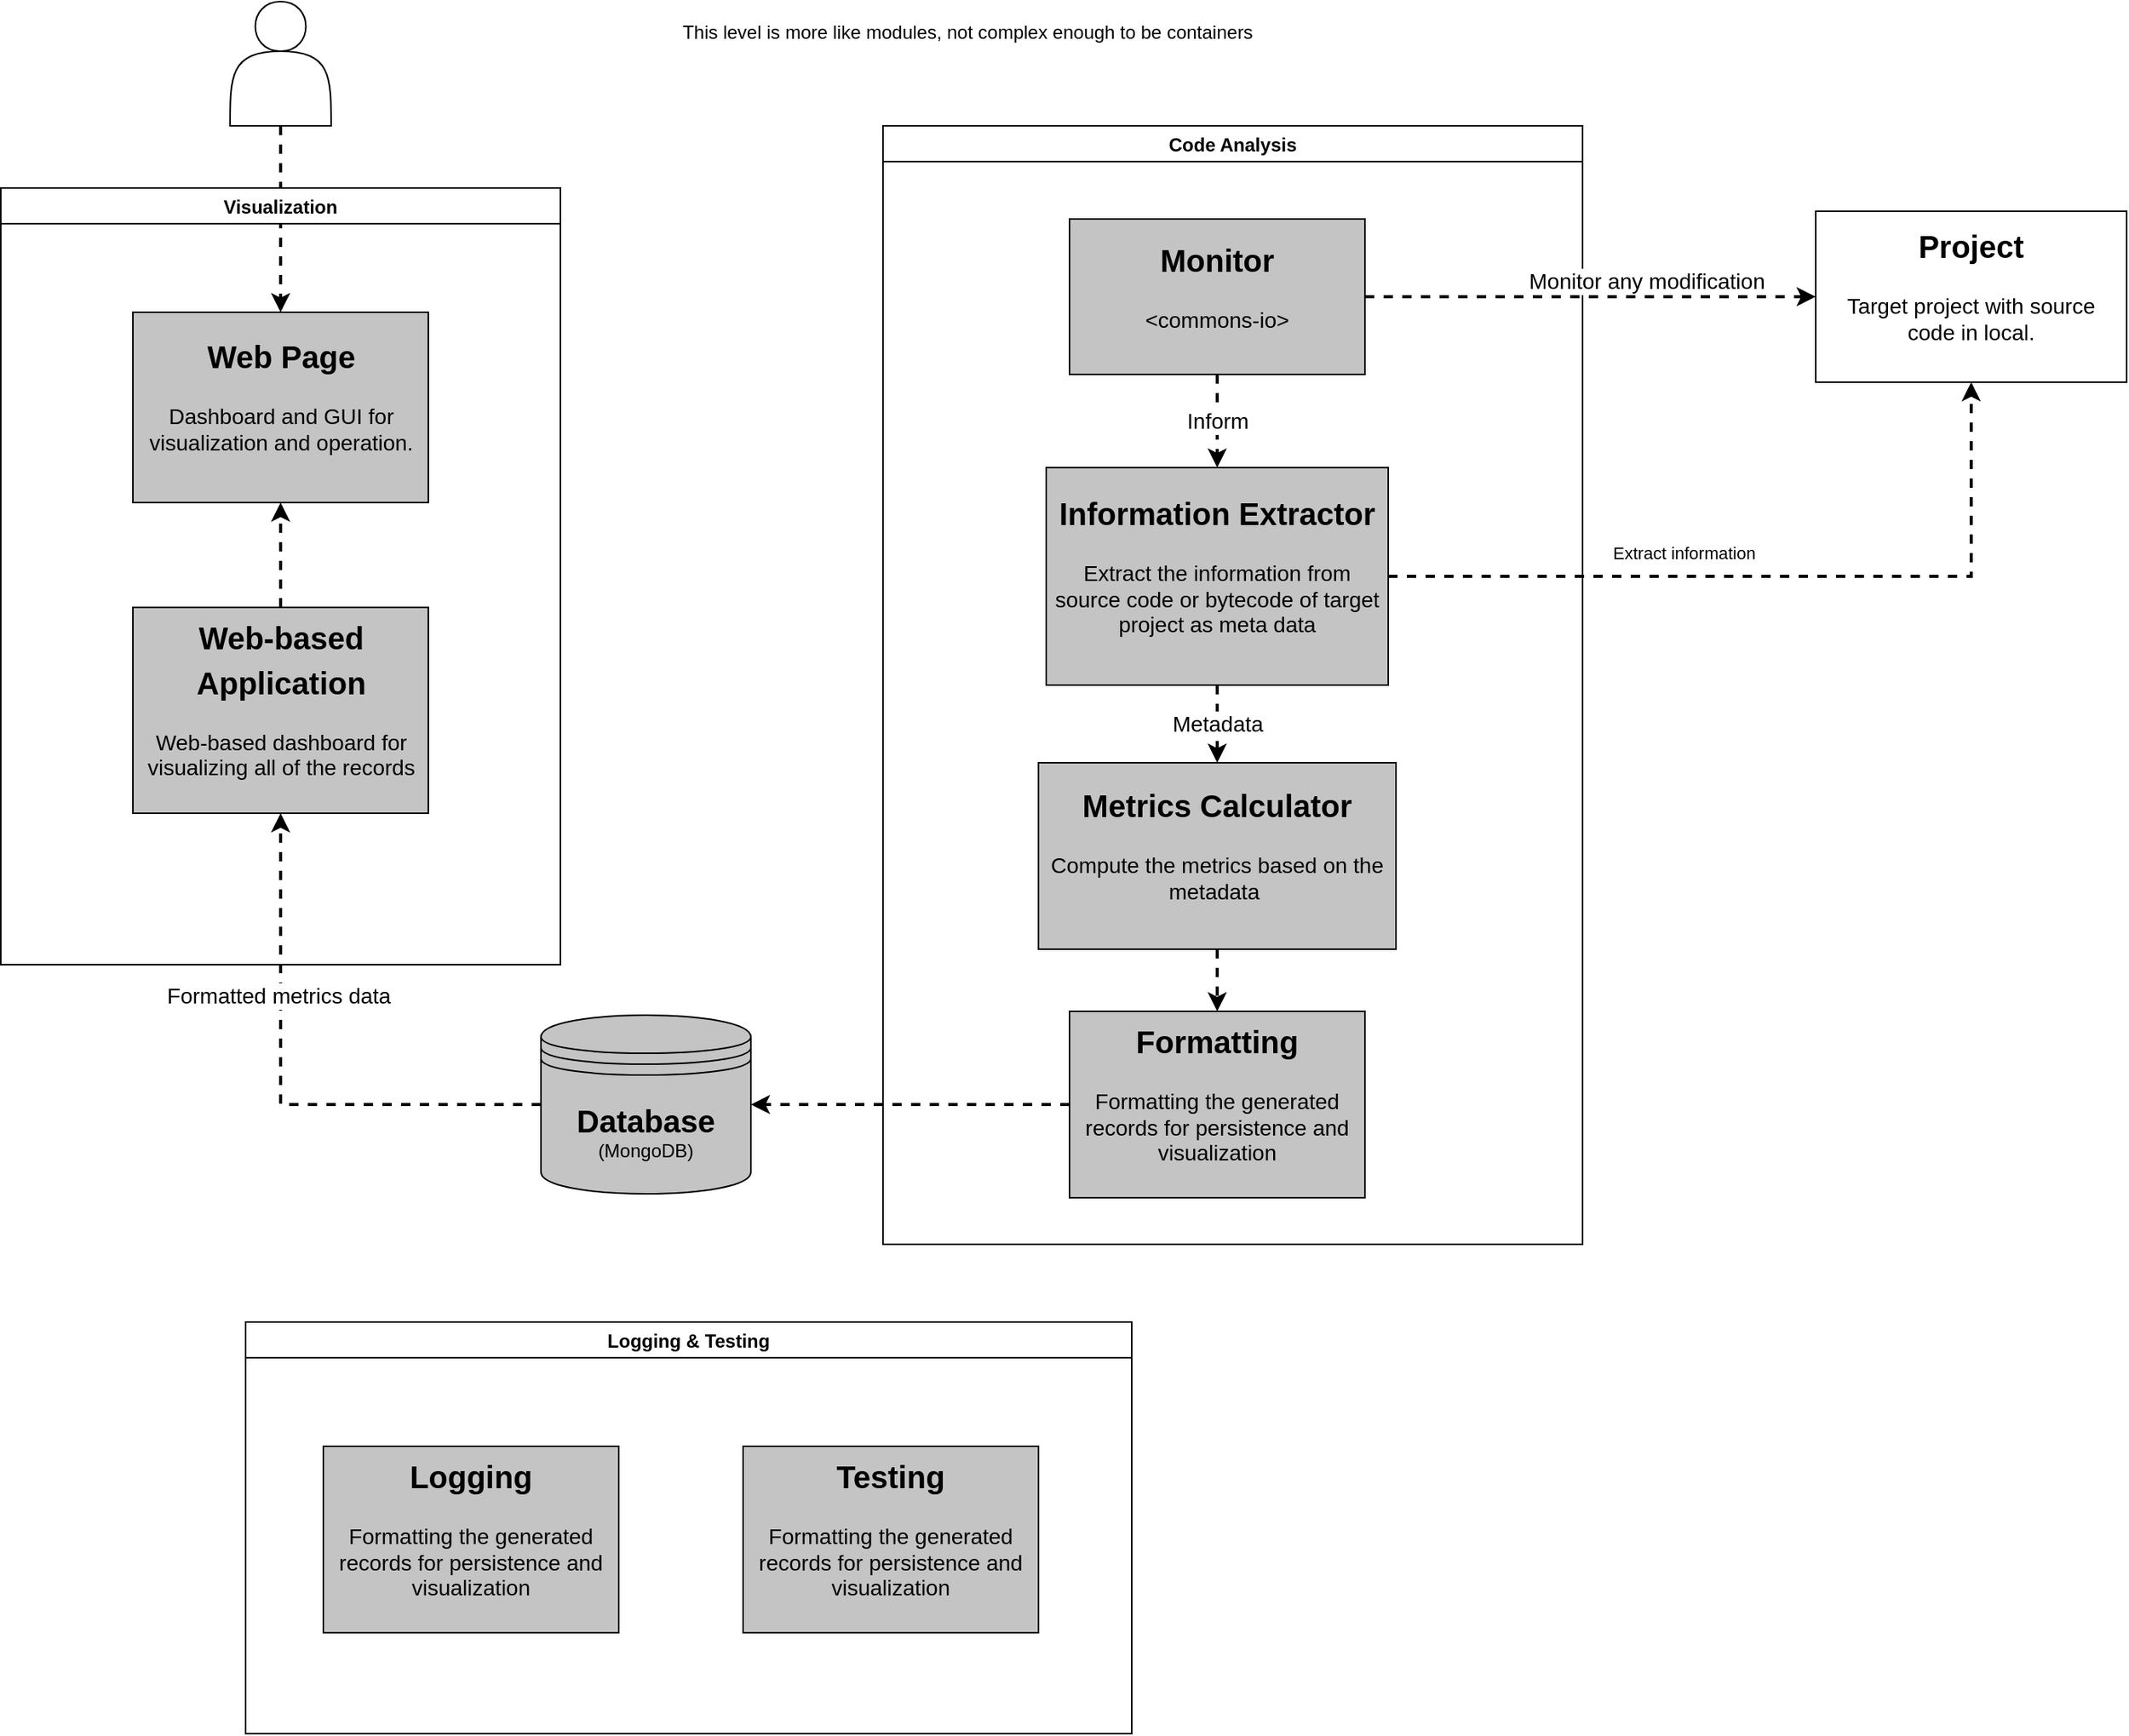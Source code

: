 <mxfile version="13.0.2" type="github">
  <diagram id="Yl78ND9KsOKY8eJn1o49" name="Page-1">
    <mxGraphModel dx="2235" dy="1012" grid="1" gridSize="10" guides="1" tooltips="1" connect="1" arrows="1" fold="1" page="1" pageScale="1" pageWidth="827" pageHeight="1169" math="0" shadow="0">
      <root>
        <mxCell id="0" />
        <mxCell id="1" parent="0" />
        <mxCell id="TgJzeR70lB42lgEgy3rk-53" style="rounded=0;orthogonalLoop=1;jettySize=auto;html=1;exitX=0.5;exitY=1;exitDx=0;exitDy=0;entryX=0.5;entryY=0;entryDx=0;entryDy=0;dashed=1;strokeWidth=2;horizontal=1;" edge="1" parent="1" source="TgJzeR70lB42lgEgy3rk-4" target="TgJzeR70lB42lgEgy3rk-26">
          <mxGeometry relative="1" as="geometry" />
        </mxCell>
        <mxCell id="TgJzeR70lB42lgEgy3rk-4" value="" style="shape=actor;whiteSpace=wrap;html=1;strokeColor=#000000;horizontal=1;" vertex="1" parent="1">
          <mxGeometry x="130" y="20" width="65" height="80" as="geometry" />
        </mxCell>
        <mxCell id="TgJzeR70lB42lgEgy3rk-12" value="&lt;h1&gt;&lt;font style=&quot;font-size: 20px&quot;&gt;Project&lt;/font&gt;&lt;/h1&gt;&lt;p&gt;&lt;font style=&quot;font-size: 14px&quot;&gt;Target project with source code in local.&lt;/font&gt;&lt;/p&gt;" style="text;html=1;strokeColor=#000000;fillColor=#ffffff;spacing=5;spacingTop=-20;whiteSpace=wrap;overflow=hidden;rounded=0;verticalAlign=middle;horizontal=1;align=center;labelPosition=center;verticalLabelPosition=middle;" vertex="1" parent="1">
          <mxGeometry x="1150" y="155" width="200" height="110" as="geometry" />
        </mxCell>
        <mxCell id="TgJzeR70lB42lgEgy3rk-29" style="edgeStyle=orthogonalEdgeStyle;rounded=0;orthogonalLoop=1;jettySize=auto;html=1;entryX=0.5;entryY=1;entryDx=0;entryDy=0;dashed=1;strokeWidth=2;horizontal=1;" edge="1" parent="1" source="TgJzeR70lB42lgEgy3rk-15" target="TgJzeR70lB42lgEgy3rk-10">
          <mxGeometry relative="1" as="geometry" />
        </mxCell>
        <mxCell id="TgJzeR70lB42lgEgy3rk-63" value="Formatted metrics data" style="edgeLabel;html=1;align=center;verticalAlign=middle;resizable=0;points=[];fontSize=14;" vertex="1" connectable="0" parent="TgJzeR70lB42lgEgy3rk-29">
          <mxGeometry x="-0.05" y="-70" relative="1" as="geometry">
            <mxPoint x="-72" y="-69" as="offset" />
          </mxGeometry>
        </mxCell>
        <mxCell id="TgJzeR70lB42lgEgy3rk-17" style="edgeStyle=none;rounded=0;orthogonalLoop=1;jettySize=auto;html=1;exitX=0.5;exitY=1;exitDx=0;exitDy=0;shadow=0;dashed=1;dashPattern=1 1;strokeWidth=1;fontSize=12;fontColor=#000000;horizontal=1;" edge="1" parent="1">
          <mxGeometry relative="1" as="geometry">
            <mxPoint x="440" y="540" as="sourcePoint" />
            <mxPoint x="440" y="540" as="targetPoint" />
          </mxGeometry>
        </mxCell>
        <mxCell id="TgJzeR70lB42lgEgy3rk-18" style="edgeStyle=none;rounded=0;orthogonalLoop=1;jettySize=auto;html=1;exitX=0.5;exitY=1;exitDx=0;exitDy=0;shadow=0;dashed=1;dashPattern=1 1;strokeWidth=1;fontSize=12;fontColor=#000000;horizontal=1;" edge="1" parent="1">
          <mxGeometry relative="1" as="geometry">
            <mxPoint x="440" y="540" as="sourcePoint" />
            <mxPoint x="440" y="540" as="targetPoint" />
          </mxGeometry>
        </mxCell>
        <mxCell id="TgJzeR70lB42lgEgy3rk-19" value="This level is more like modules, not complex enough to be containers" style="text;html=1;align=center;verticalAlign=middle;resizable=0;points=[];autosize=1;fontSize=12;fontColor=#000000;horizontal=1;" vertex="1" parent="1">
          <mxGeometry x="414" y="30" width="380" height="20" as="geometry" />
        </mxCell>
        <mxCell id="TgJzeR70lB42lgEgy3rk-20" value="Visualization" style="swimlane;horizontal=1;" vertex="1" parent="1">
          <mxGeometry x="-17.5" y="140" width="360" height="500" as="geometry" />
        </mxCell>
        <mxCell id="TgJzeR70lB42lgEgy3rk-60" style="edgeStyle=none;rounded=0;orthogonalLoop=1;jettySize=auto;html=1;exitX=0.5;exitY=0;exitDx=0;exitDy=0;entryX=0.5;entryY=1;entryDx=0;entryDy=0;dashed=1;strokeWidth=2;fontSize=14;" edge="1" parent="TgJzeR70lB42lgEgy3rk-20" source="TgJzeR70lB42lgEgy3rk-10" target="TgJzeR70lB42lgEgy3rk-26">
          <mxGeometry relative="1" as="geometry" />
        </mxCell>
        <mxCell id="TgJzeR70lB42lgEgy3rk-10" value="&lt;h1&gt;&lt;font style=&quot;font-size: 20px&quot;&gt;Web-based Application&lt;/font&gt;&lt;/h1&gt;&lt;p&gt;&lt;font style=&quot;font-size: 14px&quot;&gt;Web-based dashboard for visualizing all of the records&lt;/font&gt;&lt;/p&gt;" style="text;html=1;strokeColor=#000000;fillColor=#C4C4C4;spacing=5;spacingTop=-20;whiteSpace=wrap;overflow=hidden;rounded=0;verticalAlign=middle;horizontal=1;align=center;labelPosition=center;verticalLabelPosition=middle;shadow=0;" vertex="1" parent="TgJzeR70lB42lgEgy3rk-20">
          <mxGeometry x="85" y="270" width="190" height="132.5" as="geometry" />
        </mxCell>
        <mxCell id="TgJzeR70lB42lgEgy3rk-26" value="&lt;h1&gt;&lt;font style=&quot;font-size: 20px&quot;&gt;Web Page&lt;br&gt;&lt;/font&gt;&lt;/h1&gt;&lt;p&gt;&lt;font style=&quot;font-size: 14px&quot;&gt;Dashboard and GUI for visualization and operation.&lt;/font&gt;&lt;/p&gt;" style="text;html=1;strokeColor=#000000;fillColor=#C4C4C4;spacing=5;spacingTop=-20;whiteSpace=wrap;overflow=hidden;rounded=0;verticalAlign=middle;horizontal=1;align=center;labelPosition=center;verticalLabelPosition=middle;shadow=0;" vertex="1" parent="TgJzeR70lB42lgEgy3rk-20">
          <mxGeometry x="85" y="80" width="190" height="122.5" as="geometry" />
        </mxCell>
        <mxCell id="TgJzeR70lB42lgEgy3rk-21" value="Code Analysis" style="swimlane;horizontal=1;" vertex="1" parent="1">
          <mxGeometry x="550" y="100" width="450" height="720" as="geometry" />
        </mxCell>
        <mxCell id="TgJzeR70lB42lgEgy3rk-49" style="edgeStyle=orthogonalEdgeStyle;rounded=0;orthogonalLoop=1;jettySize=auto;html=1;exitX=0.5;exitY=1;exitDx=0;exitDy=0;entryX=0.5;entryY=0;entryDx=0;entryDy=0;dashed=1;strokeWidth=2;horizontal=1;" edge="1" parent="TgJzeR70lB42lgEgy3rk-21" source="TgJzeR70lB42lgEgy3rk-9" target="TgJzeR70lB42lgEgy3rk-16">
          <mxGeometry relative="1" as="geometry" />
        </mxCell>
        <mxCell id="TgJzeR70lB42lgEgy3rk-9" value="&lt;h1&gt;&lt;font style=&quot;font-size: 20px&quot;&gt;Metrics Calculator&lt;/font&gt;&lt;/h1&gt;&lt;p&gt;&lt;font style=&quot;font-size: 14px&quot;&gt;Compute the metrics based on the metadata&amp;nbsp;&lt;/font&gt;&lt;/p&gt;" style="text;html=1;strokeColor=#000000;fillColor=#C4C4C4;spacing=5;spacingTop=-20;whiteSpace=wrap;overflow=hidden;rounded=0;verticalAlign=middle;horizontal=1;align=center;labelPosition=center;verticalLabelPosition=middle;shadow=0;" vertex="1" parent="TgJzeR70lB42lgEgy3rk-21">
          <mxGeometry x="100" y="410" width="230" height="120" as="geometry" />
        </mxCell>
        <mxCell id="TgJzeR70lB42lgEgy3rk-16" value="&lt;h1&gt;&lt;font style=&quot;font-size: 20px&quot;&gt;Formatting&lt;/font&gt;&lt;/h1&gt;&lt;p&gt;&lt;font style=&quot;font-size: 14px&quot;&gt;Formatting the generated records for persistence and visualization&lt;/font&gt;&lt;/p&gt;" style="text;html=1;strokeColor=#000000;fillColor=#C4C4C4;spacing=5;spacingTop=-20;whiteSpace=wrap;overflow=hidden;rounded=0;verticalAlign=middle;horizontal=1;align=center;labelPosition=center;verticalLabelPosition=middle;shadow=0;" vertex="1" parent="TgJzeR70lB42lgEgy3rk-21">
          <mxGeometry x="120" y="570" width="190" height="120" as="geometry" />
        </mxCell>
        <mxCell id="TgJzeR70lB42lgEgy3rk-48" value="Metadata" style="edgeStyle=orthogonalEdgeStyle;rounded=0;orthogonalLoop=1;jettySize=auto;html=1;exitX=0.5;exitY=1;exitDx=0;exitDy=0;entryX=0.5;entryY=0;entryDx=0;entryDy=0;dashed=1;strokeWidth=2;horizontal=1;fontSize=14;" edge="1" parent="TgJzeR70lB42lgEgy3rk-21" source="TgJzeR70lB42lgEgy3rk-23" target="TgJzeR70lB42lgEgy3rk-9">
          <mxGeometry relative="1" as="geometry" />
        </mxCell>
        <mxCell id="TgJzeR70lB42lgEgy3rk-23" value="&lt;h1&gt;&lt;font style=&quot;font-size: 20px&quot;&gt;Information Extractor&lt;/font&gt;&lt;/h1&gt;&lt;p&gt;&lt;font style=&quot;font-size: 14px&quot;&gt;Extract the information from source code or bytecode of target project as meta data&lt;/font&gt;&lt;/p&gt;" style="text;html=1;strokeColor=#000000;fillColor=#C4C4C4;spacing=5;spacingTop=-20;whiteSpace=wrap;overflow=hidden;rounded=0;verticalAlign=middle;horizontal=1;align=center;labelPosition=center;verticalLabelPosition=middle;shadow=0;" vertex="1" parent="TgJzeR70lB42lgEgy3rk-21">
          <mxGeometry x="105" y="220" width="220" height="140" as="geometry" />
        </mxCell>
        <mxCell id="TgJzeR70lB42lgEgy3rk-43" value="Inform" style="edgeStyle=orthogonalEdgeStyle;rounded=0;orthogonalLoop=1;jettySize=auto;html=1;exitX=0.5;exitY=1;exitDx=0;exitDy=0;entryX=0.5;entryY=0;entryDx=0;entryDy=0;dashed=1;strokeWidth=2;horizontal=1;fontSize=14;" edge="1" parent="TgJzeR70lB42lgEgy3rk-21" source="TgJzeR70lB42lgEgy3rk-38" target="TgJzeR70lB42lgEgy3rk-23">
          <mxGeometry relative="1" as="geometry" />
        </mxCell>
        <mxCell id="TgJzeR70lB42lgEgy3rk-38" value="&lt;h1&gt;&lt;font style=&quot;font-size: 20px&quot;&gt;Monitor&lt;/font&gt;&lt;/h1&gt;&lt;p&gt;&lt;font style=&quot;font-size: 14px&quot;&gt;&amp;lt;commons-io&amp;gt;&lt;/font&gt;&lt;/p&gt;" style="text;html=1;strokeColor=#000000;fillColor=#C4C4C4;spacing=5;spacingTop=-20;whiteSpace=wrap;overflow=hidden;rounded=0;verticalAlign=middle;horizontal=1;align=center;labelPosition=center;verticalLabelPosition=middle;shadow=0;" vertex="1" parent="TgJzeR70lB42lgEgy3rk-21">
          <mxGeometry x="120" y="60" width="190" height="100" as="geometry" />
        </mxCell>
        <mxCell id="TgJzeR70lB42lgEgy3rk-22" value="Logging &amp; Testing" style="swimlane;horizontal=1;" vertex="1" parent="1">
          <mxGeometry x="140" y="870" width="570" height="265" as="geometry" />
        </mxCell>
        <mxCell id="TgJzeR70lB42lgEgy3rk-32" value="&lt;h1&gt;&lt;font style=&quot;font-size: 20px&quot;&gt;Logging&lt;/font&gt;&lt;/h1&gt;&lt;p&gt;&lt;font style=&quot;font-size: 14px&quot;&gt;Formatting the generated records for persistence and visualization&lt;/font&gt;&lt;/p&gt;" style="text;html=1;strokeColor=#000000;fillColor=#C4C4C4;spacing=5;spacingTop=-20;whiteSpace=wrap;overflow=hidden;rounded=0;verticalAlign=middle;horizontal=1;align=center;labelPosition=center;verticalLabelPosition=middle;shadow=0;" vertex="1" parent="TgJzeR70lB42lgEgy3rk-22">
          <mxGeometry x="50" y="80" width="190" height="120" as="geometry" />
        </mxCell>
        <mxCell id="TgJzeR70lB42lgEgy3rk-33" value="&lt;h1&gt;&lt;font style=&quot;font-size: 20px&quot;&gt;Testing&lt;/font&gt;&lt;/h1&gt;&lt;p&gt;&lt;font style=&quot;font-size: 14px&quot;&gt;Formatting the generated records for persistence and visualization&lt;/font&gt;&lt;/p&gt;" style="text;html=1;strokeColor=#000000;fillColor=#C4C4C4;spacing=5;spacingTop=-20;whiteSpace=wrap;overflow=hidden;rounded=0;verticalAlign=middle;horizontal=1;align=center;labelPosition=center;verticalLabelPosition=middle;shadow=0;" vertex="1" parent="TgJzeR70lB42lgEgy3rk-22">
          <mxGeometry x="320" y="80" width="190" height="120" as="geometry" />
        </mxCell>
        <mxCell id="TgJzeR70lB42lgEgy3rk-27" style="edgeStyle=orthogonalEdgeStyle;rounded=0;orthogonalLoop=1;jettySize=auto;html=1;exitX=1;exitY=0.5;exitDx=0;exitDy=0;entryX=0.5;entryY=1;entryDx=0;entryDy=0;dashed=1;strokeWidth=2;horizontal=1;fontSize=14;" edge="1" parent="1" source="TgJzeR70lB42lgEgy3rk-23" target="TgJzeR70lB42lgEgy3rk-12">
          <mxGeometry relative="1" as="geometry" />
        </mxCell>
        <mxCell id="TgJzeR70lB42lgEgy3rk-44" value="Extract information" style="edgeLabel;html=1;align=center;verticalAlign=middle;resizable=0;points=[];horizontal=1;" vertex="1" connectable="0" parent="TgJzeR70lB42lgEgy3rk-27">
          <mxGeometry x="0.013" y="1" relative="1" as="geometry">
            <mxPoint x="-63.33" y="-14" as="offset" />
          </mxGeometry>
        </mxCell>
        <mxCell id="TgJzeR70lB42lgEgy3rk-42" style="edgeStyle=orthogonalEdgeStyle;rounded=0;orthogonalLoop=1;jettySize=auto;html=1;exitX=1;exitY=0.5;exitDx=0;exitDy=0;entryX=0;entryY=0.5;entryDx=0;entryDy=0;dashed=1;strokeWidth=2;horizontal=1;" edge="1" parent="1" source="TgJzeR70lB42lgEgy3rk-38" target="TgJzeR70lB42lgEgy3rk-12">
          <mxGeometry relative="1" as="geometry" />
        </mxCell>
        <mxCell id="TgJzeR70lB42lgEgy3rk-47" value="Monitor any modification" style="edgeLabel;html=1;align=center;verticalAlign=middle;resizable=0;points=[];horizontal=1;fontSize=14;" vertex="1" connectable="0" parent="TgJzeR70lB42lgEgy3rk-42">
          <mxGeometry x="0.185" relative="1" as="geometry">
            <mxPoint x="8.33" y="-10" as="offset" />
          </mxGeometry>
        </mxCell>
        <mxCell id="TgJzeR70lB42lgEgy3rk-50" style="edgeStyle=orthogonalEdgeStyle;rounded=0;orthogonalLoop=1;jettySize=auto;html=1;exitX=0;exitY=0.5;exitDx=0;exitDy=0;entryX=1;entryY=0.5;entryDx=0;entryDy=0;dashed=1;strokeWidth=2;horizontal=1;" edge="1" parent="1" source="TgJzeR70lB42lgEgy3rk-16" target="TgJzeR70lB42lgEgy3rk-15">
          <mxGeometry relative="1" as="geometry" />
        </mxCell>
        <mxCell id="TgJzeR70lB42lgEgy3rk-15" value="&lt;font&gt;&lt;b style=&quot;font-size: 20px&quot;&gt;Database&lt;/b&gt;&lt;br&gt;&lt;font style=&quot;font-size: 12px&quot;&gt;(MongoDB)&lt;/font&gt;&lt;br&gt;&lt;/font&gt;" style="shape=datastore;whiteSpace=wrap;html=1;strokeColor=#000000;fillColor=#C4C4C4;fontSize=12;align=center;shadow=0;horizontal=1;" vertex="1" parent="1">
          <mxGeometry x="330" y="672.5" width="135" height="115" as="geometry" />
        </mxCell>
      </root>
    </mxGraphModel>
  </diagram>
</mxfile>
